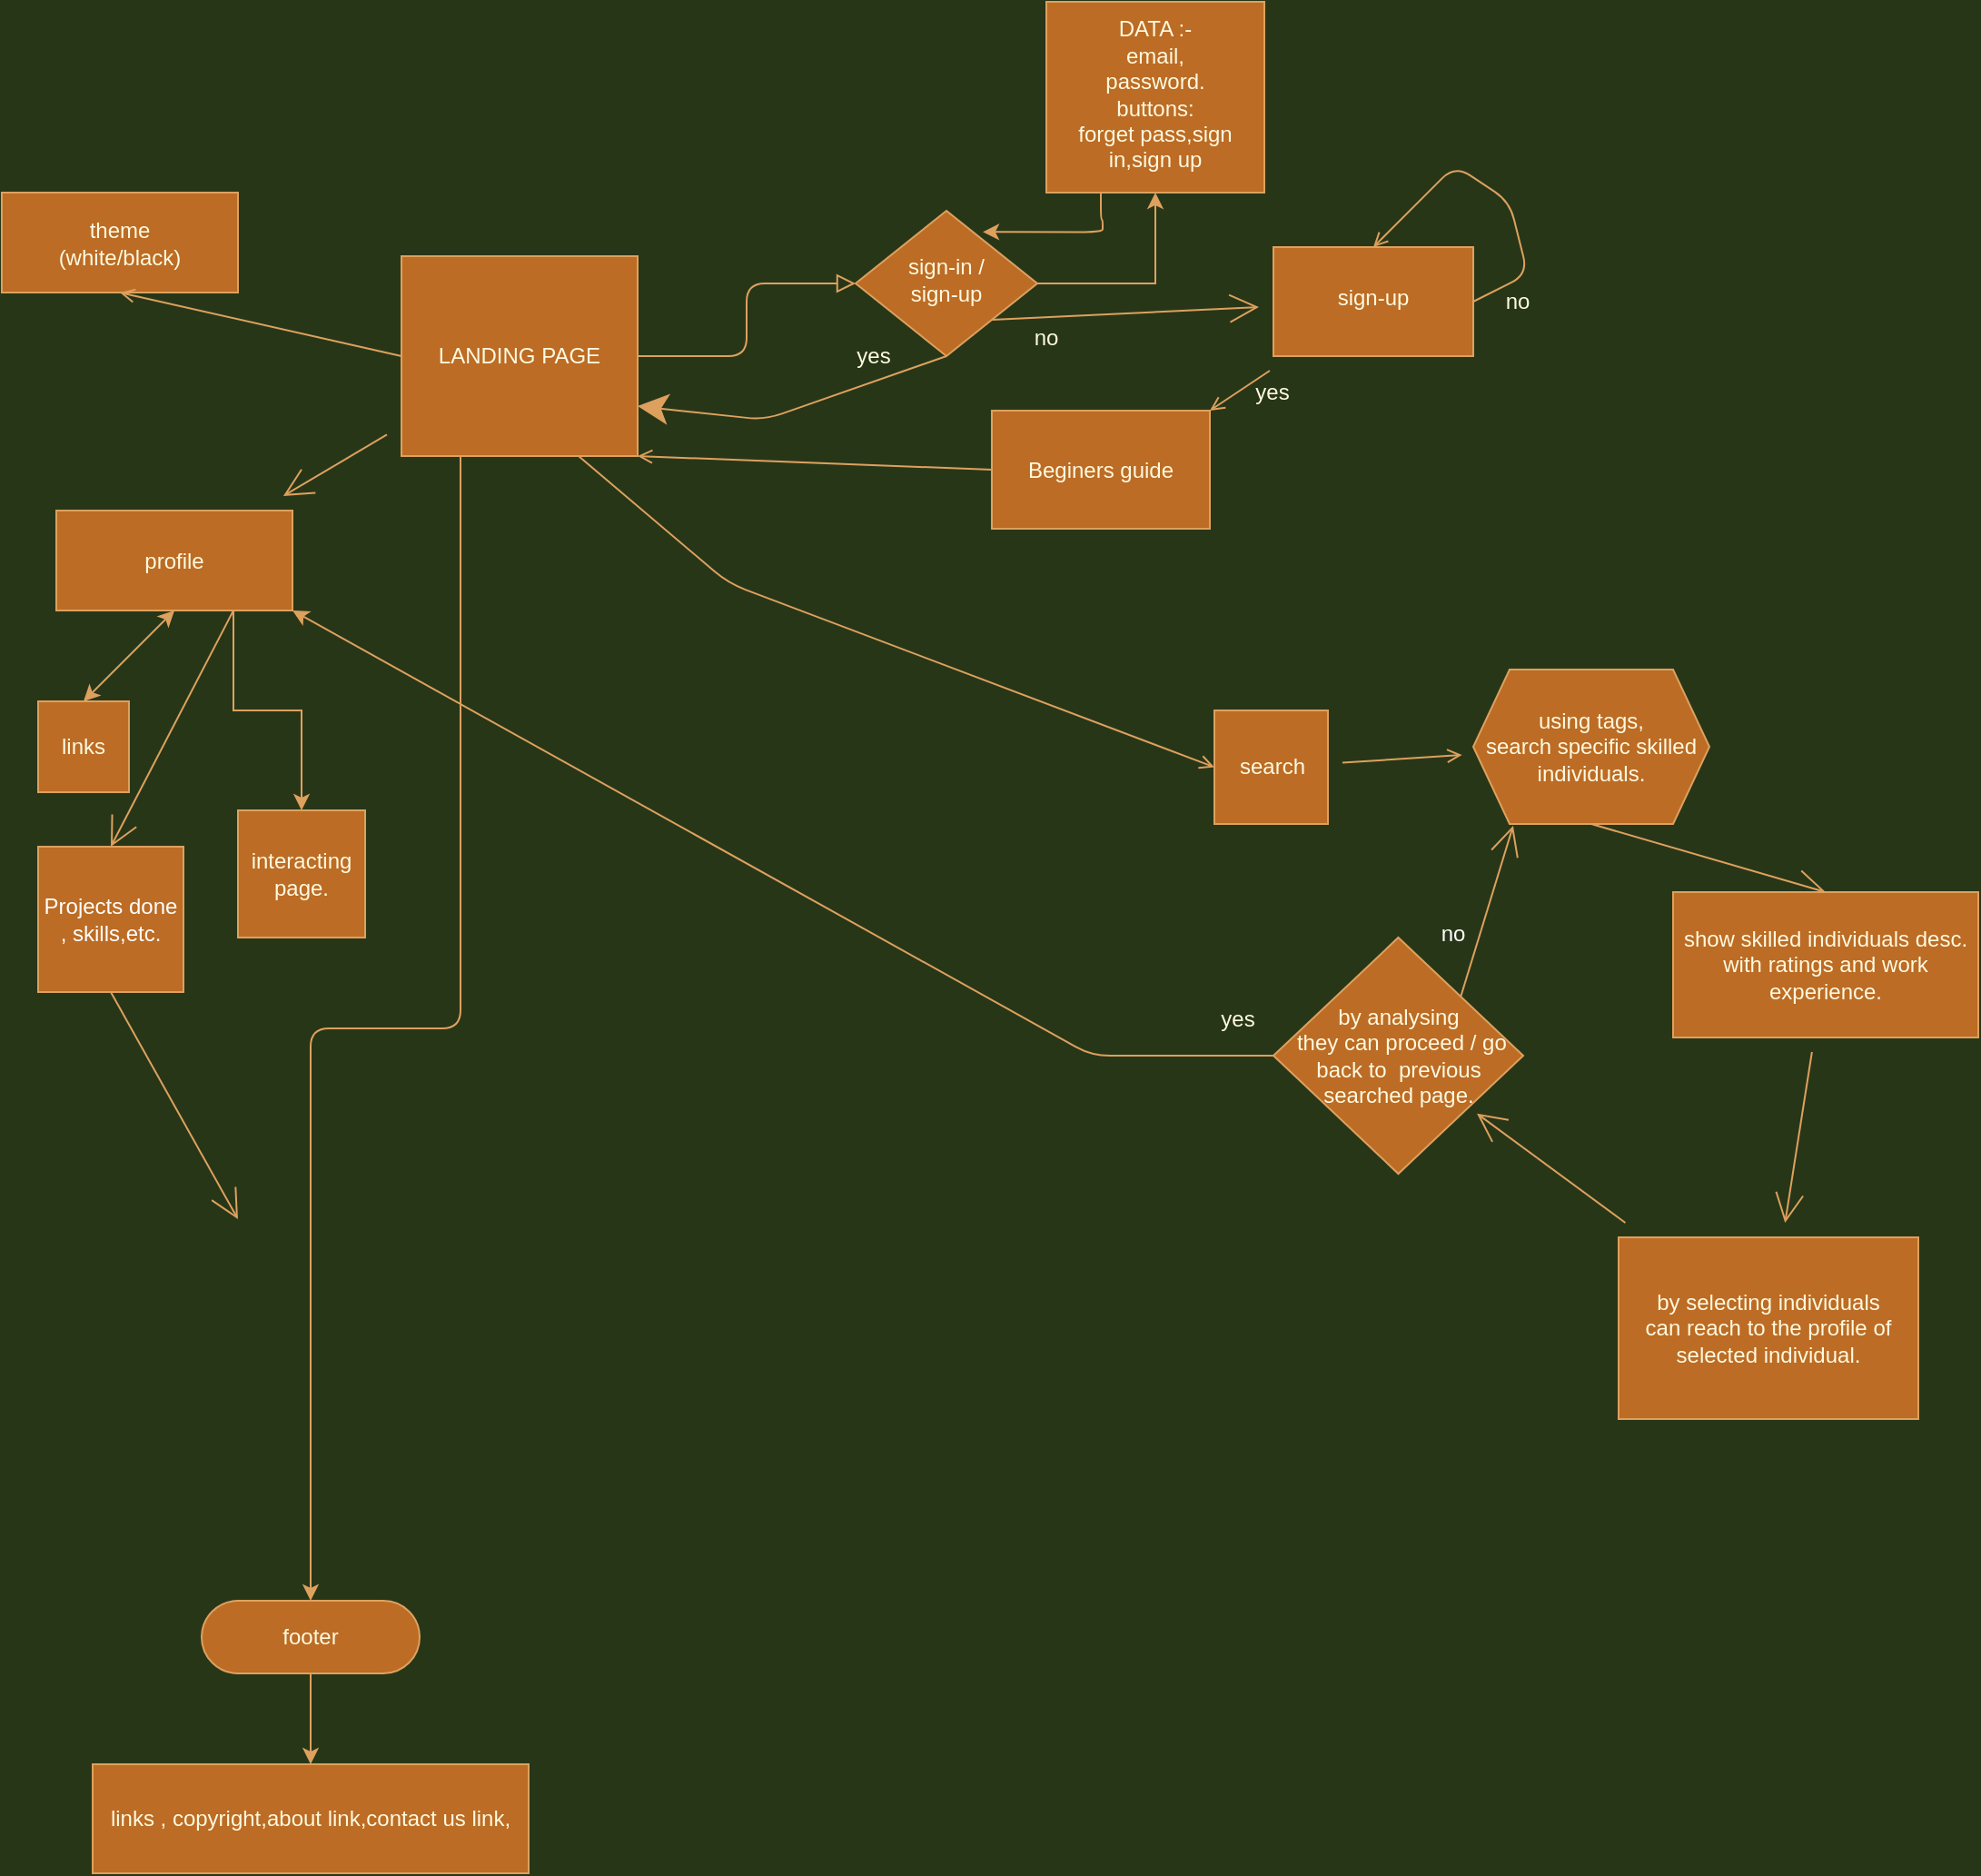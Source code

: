 <mxfile version="15.3.7" type="github">
  <diagram id="C5RBs43oDa-KdzZeNtuy" name="Page-1">
    <mxGraphModel dx="1736" dy="964" grid="1" gridSize="10" guides="1" tooltips="1" connect="1" arrows="1" fold="1" page="1" pageScale="1" pageWidth="1169" pageHeight="1654" background="#283618" math="0" shadow="0">
      <root>
        <mxCell id="WIyWlLk6GJQsqaUBKTNV-0" />
        <mxCell id="WIyWlLk6GJQsqaUBKTNV-1" parent="WIyWlLk6GJQsqaUBKTNV-0" />
        <mxCell id="LcvHuHoWbDxBW1VOArnz-20" value="theme&lt;br&gt;(white/black)" style="whiteSpace=wrap;html=1;hachureGap=4;pointerEvents=0;fontColor=#FEFAE0;strokeColor=#DDA15E;fillColor=#BC6C25;arcSize=50;" parent="WIyWlLk6GJQsqaUBKTNV-1" vertex="1">
          <mxGeometry x="10" y="305" width="130" height="55" as="geometry" />
        </mxCell>
        <mxCell id="LcvHuHoWbDxBW1VOArnz-49" style="edgeStyle=none;orthogonalLoop=1;jettySize=auto;html=1;fontColor=#FEFAE0;endArrow=open;sourcePerimeterSpacing=8;targetPerimeterSpacing=8;strokeColor=#DDA15E;fillColor=#BC6C25;entryX=0;entryY=0.5;entryDx=0;entryDy=0;exitX=0.75;exitY=1;exitDx=0;exitDy=0;labelBackgroundColor=#283618;" parent="WIyWlLk6GJQsqaUBKTNV-1" source="LcvHuHoWbDxBW1VOArnz-36" target="LcvHuHoWbDxBW1VOArnz-25" edge="1">
          <mxGeometry relative="1" as="geometry">
            <mxPoint x="460" y="590" as="sourcePoint" />
            <mxPoint x="500" y="580" as="targetPoint" />
            <Array as="points">
              <mxPoint x="410" y="520" />
            </Array>
          </mxGeometry>
        </mxCell>
        <mxCell id="LcvHuHoWbDxBW1VOArnz-51" value="" style="edgeStyle=none;orthogonalLoop=1;jettySize=auto;html=1;fontColor=#FEFAE0;endArrow=open;sourcePerimeterSpacing=8;targetPerimeterSpacing=8;strokeColor=#DDA15E;fillColor=#BC6C25;labelBackgroundColor=#283618;" parent="WIyWlLk6GJQsqaUBKTNV-1" source="LcvHuHoWbDxBW1VOArnz-25" target="LcvHuHoWbDxBW1VOArnz-50" edge="1">
          <mxGeometry relative="1" as="geometry" />
        </mxCell>
        <mxCell id="LcvHuHoWbDxBW1VOArnz-25" value="search" style="whiteSpace=wrap;html=1;aspect=fixed;hachureGap=4;pointerEvents=0;fontColor=#FEFAE0;strokeColor=#DDA15E;fillColor=#BC6C25;" parent="WIyWlLk6GJQsqaUBKTNV-1" vertex="1">
          <mxGeometry x="677.5" y="590" width="62.5" height="62.5" as="geometry" />
        </mxCell>
        <mxCell id="LcvHuHoWbDxBW1VOArnz-29" value="" style="html=1;jettySize=auto;orthogonalLoop=1;fontSize=11;endArrow=block;endFill=0;endSize=8;strokeWidth=1;shadow=0;labelBackgroundColor=none;edgeStyle=orthogonalEdgeStyle;strokeColor=#DDA15E;fontColor=#FEFAE0;exitX=1;exitY=0.5;exitDx=0;exitDy=0;" parent="WIyWlLk6GJQsqaUBKTNV-1" source="LcvHuHoWbDxBW1VOArnz-36" target="LcvHuHoWbDxBW1VOArnz-31" edge="1">
          <mxGeometry relative="1" as="geometry">
            <mxPoint x="320" y="395" as="sourcePoint" />
          </mxGeometry>
        </mxCell>
        <mxCell id="LcvHuHoWbDxBW1VOArnz-30" value="" style="edgeStyle=none;orthogonalLoop=1;jettySize=auto;html=1;fontColor=#FEFAE0;endArrow=open;startSize=14;endSize=14;sourcePerimeterSpacing=8;targetPerimeterSpacing=8;strokeColor=#DDA15E;fillColor=#BC6C25;labelBackgroundColor=#283618;exitX=1;exitY=1;exitDx=0;exitDy=0;" parent="WIyWlLk6GJQsqaUBKTNV-1" source="LcvHuHoWbDxBW1VOArnz-31" target="LcvHuHoWbDxBW1VOArnz-34" edge="1">
          <mxGeometry relative="1" as="geometry" />
        </mxCell>
        <mxCell id="eBmody1IOq-LgtZGV7bU-10" value="" style="edgeStyle=orthogonalEdgeStyle;rounded=0;orthogonalLoop=1;jettySize=auto;html=1;startSize=30;strokeColor=#DDA15E;labelBackgroundColor=#283618;fontColor=#FEFAE0;" edge="1" parent="WIyWlLk6GJQsqaUBKTNV-1" source="LcvHuHoWbDxBW1VOArnz-31" target="eBmody1IOq-LgtZGV7bU-9">
          <mxGeometry relative="1" as="geometry" />
        </mxCell>
        <mxCell id="LcvHuHoWbDxBW1VOArnz-31" value="sign-in /&lt;br&gt;sign-up&lt;br&gt;" style="rhombus;whiteSpace=wrap;html=1;shadow=0;fontFamily=Helvetica;fontSize=12;align=center;strokeWidth=1;spacing=6;spacingTop=-4;fillColor=#BC6C25;strokeColor=#DDA15E;fontColor=#FEFAE0;" parent="WIyWlLk6GJQsqaUBKTNV-1" vertex="1">
          <mxGeometry x="480" y="315" width="100" height="80" as="geometry" />
        </mxCell>
        <mxCell id="LcvHuHoWbDxBW1VOArnz-32" value="yes&lt;br&gt;" style="text;html=1;strokeColor=none;fillColor=none;align=center;verticalAlign=middle;whiteSpace=wrap;hachureGap=4;pointerEvents=0;fontColor=#FEFAE0;" parent="WIyWlLk6GJQsqaUBKTNV-1" vertex="1">
          <mxGeometry x="470" y="385" width="40" height="20" as="geometry" />
        </mxCell>
        <mxCell id="LcvHuHoWbDxBW1VOArnz-33" value="" style="edgeStyle=none;orthogonalLoop=1;jettySize=auto;html=1;fontColor=#FEFAE0;endArrow=open;sourcePerimeterSpacing=8;targetPerimeterSpacing=8;strokeColor=#DDA15E;fillColor=#BC6C25;entryX=1;entryY=0;entryDx=0;entryDy=0;labelBackgroundColor=#283618;" parent="WIyWlLk6GJQsqaUBKTNV-1" source="LcvHuHoWbDxBW1VOArnz-34" target="LcvHuHoWbDxBW1VOArnz-52" edge="1">
          <mxGeometry relative="1" as="geometry">
            <mxPoint x="530" y="510" as="targetPoint" />
          </mxGeometry>
        </mxCell>
        <mxCell id="LcvHuHoWbDxBW1VOArnz-45" value="" style="edgeStyle=none;orthogonalLoop=1;jettySize=auto;html=1;fontColor=#FEFAE0;endArrow=open;sourcePerimeterSpacing=8;targetPerimeterSpacing=8;strokeColor=#DDA15E;fillColor=#BC6C25;entryX=0.5;entryY=0;entryDx=0;entryDy=0;exitX=1;exitY=0.5;exitDx=0;exitDy=0;labelBackgroundColor=#283618;" parent="WIyWlLk6GJQsqaUBKTNV-1" source="LcvHuHoWbDxBW1VOArnz-34" target="LcvHuHoWbDxBW1VOArnz-34" edge="1">
          <mxGeometry relative="1" as="geometry">
            <mxPoint x="718" y="360" as="targetPoint" />
            <Array as="points">
              <mxPoint x="850" y="350" />
              <mxPoint x="840" y="310" />
              <mxPoint x="810" y="290" />
            </Array>
          </mxGeometry>
        </mxCell>
        <mxCell id="LcvHuHoWbDxBW1VOArnz-34" value="sign-up" style="whiteSpace=wrap;html=1;shadow=0;fontColor=#FEFAE0;strokeColor=#DDA15E;strokeWidth=1;fillColor=#BC6C25;spacing=6;spacingTop=-4;" parent="WIyWlLk6GJQsqaUBKTNV-1" vertex="1">
          <mxGeometry x="710" y="335" width="110" height="60" as="geometry" />
        </mxCell>
        <mxCell id="LcvHuHoWbDxBW1VOArnz-35" value="" style="edgeStyle=none;orthogonalLoop=1;jettySize=auto;html=1;fontColor=#FEFAE0;endArrow=open;startSize=14;endSize=14;sourcePerimeterSpacing=8;targetPerimeterSpacing=8;strokeColor=#DDA15E;fillColor=#BC6C25;labelBackgroundColor=#283618;" parent="WIyWlLk6GJQsqaUBKTNV-1" source="LcvHuHoWbDxBW1VOArnz-36" target="LcvHuHoWbDxBW1VOArnz-40" edge="1">
          <mxGeometry relative="1" as="geometry" />
        </mxCell>
        <mxCell id="LcvHuHoWbDxBW1VOArnz-46" style="edgeStyle=none;orthogonalLoop=1;jettySize=auto;html=1;exitX=0;exitY=0.5;exitDx=0;exitDy=0;fontColor=#FEFAE0;endArrow=open;sourcePerimeterSpacing=8;targetPerimeterSpacing=8;strokeColor=#DDA15E;fillColor=#BC6C25;entryX=0.5;entryY=1;entryDx=0;entryDy=0;labelBackgroundColor=#283618;" parent="WIyWlLk6GJQsqaUBKTNV-1" source="LcvHuHoWbDxBW1VOArnz-36" target="LcvHuHoWbDxBW1VOArnz-20" edge="1">
          <mxGeometry relative="1" as="geometry">
            <mxPoint x="275" y="310" as="targetPoint" />
          </mxGeometry>
        </mxCell>
        <mxCell id="LcvHuHoWbDxBW1VOArnz-53" style="edgeStyle=none;orthogonalLoop=1;jettySize=auto;html=1;exitX=0;exitY=0.5;exitDx=0;exitDy=0;fontColor=#FEFAE0;endArrow=open;sourcePerimeterSpacing=8;targetPerimeterSpacing=8;strokeColor=#DDA15E;fillColor=#BC6C25;entryX=1;entryY=1;entryDx=0;entryDy=0;labelBackgroundColor=#283618;" parent="WIyWlLk6GJQsqaUBKTNV-1" source="LcvHuHoWbDxBW1VOArnz-52" target="LcvHuHoWbDxBW1VOArnz-36" edge="1">
          <mxGeometry relative="1" as="geometry">
            <mxPoint x="380" y="500" as="targetPoint" />
          </mxGeometry>
        </mxCell>
        <mxCell id="eBmody1IOq-LgtZGV7bU-22" style="edgeStyle=orthogonalEdgeStyle;curved=0;rounded=1;sketch=0;orthogonalLoop=1;jettySize=auto;html=1;exitX=0.25;exitY=1;exitDx=0;exitDy=0;fontColor=#FEFAE0;strokeColor=#DDA15E;fillColor=#BC6C25;entryX=0.5;entryY=0;entryDx=0;entryDy=0;" edge="1" parent="WIyWlLk6GJQsqaUBKTNV-1" source="LcvHuHoWbDxBW1VOArnz-36" target="eBmody1IOq-LgtZGV7bU-23">
          <mxGeometry relative="1" as="geometry">
            <mxPoint x="320" y="710" as="targetPoint" />
          </mxGeometry>
        </mxCell>
        <mxCell id="LcvHuHoWbDxBW1VOArnz-36" value="LANDING PAGE" style="whiteSpace=wrap;html=1;hachureGap=4;pointerEvents=0;fontColor=#FEFAE0;strokeColor=#DDA15E;fillColor=#BC6C25;" parent="WIyWlLk6GJQsqaUBKTNV-1" vertex="1">
          <mxGeometry x="230" y="340" width="130" height="110" as="geometry" />
        </mxCell>
        <mxCell id="LcvHuHoWbDxBW1VOArnz-37" value="no&lt;br&gt;" style="text;html=1;strokeColor=none;fillColor=none;align=center;verticalAlign=middle;whiteSpace=wrap;hachureGap=4;pointerEvents=0;fontColor=#FEFAE0;" parent="WIyWlLk6GJQsqaUBKTNV-1" vertex="1">
          <mxGeometry x="565" y="375" width="40" height="20" as="geometry" />
        </mxCell>
        <mxCell id="LcvHuHoWbDxBW1VOArnz-38" value="yes&lt;br&gt;" style="text;html=1;align=center;verticalAlign=middle;resizable=0;points=[];autosize=1;strokeColor=none;fillColor=none;fontColor=#FEFAE0;" parent="WIyWlLk6GJQsqaUBKTNV-1" vertex="1">
          <mxGeometry x="693.75" y="405" width="30" height="20" as="geometry" />
        </mxCell>
        <mxCell id="LcvHuHoWbDxBW1VOArnz-39" value="no&lt;br&gt;" style="text;html=1;align=center;verticalAlign=middle;resizable=0;points=[];autosize=1;strokeColor=none;fillColor=none;fontColor=#FEFAE0;" parent="WIyWlLk6GJQsqaUBKTNV-1" vertex="1">
          <mxGeometry x="829" y="355" width="30" height="20" as="geometry" />
        </mxCell>
        <mxCell id="8aZUzSBgcshO3j6YFhV9-7" style="edgeStyle=none;orthogonalLoop=1;jettySize=auto;html=1;exitX=0.75;exitY=1;exitDx=0;exitDy=0;endArrow=open;startSize=14;endSize=14;sourcePerimeterSpacing=8;targetPerimeterSpacing=8;strokeColor=#DDA15E;entryX=0.5;entryY=0;entryDx=0;entryDy=0;fontColor=#FEFAE0;labelBackgroundColor=#283618;" parent="WIyWlLk6GJQsqaUBKTNV-1" source="LcvHuHoWbDxBW1VOArnz-40" target="8aZUzSBgcshO3j6YFhV9-8" edge="1">
          <mxGeometry relative="1" as="geometry">
            <mxPoint x="160" y="580" as="targetPoint" />
          </mxGeometry>
        </mxCell>
        <mxCell id="eBmody1IOq-LgtZGV7bU-16" style="edgeStyle=orthogonalEdgeStyle;rounded=0;orthogonalLoop=1;jettySize=auto;html=1;exitX=0.75;exitY=1;exitDx=0;exitDy=0;startSize=30;strokeColor=#DDA15E;labelBackgroundColor=#283618;fontColor=#FEFAE0;" edge="1" parent="WIyWlLk6GJQsqaUBKTNV-1" source="LcvHuHoWbDxBW1VOArnz-40" target="8aZUzSBgcshO3j6YFhV9-5">
          <mxGeometry relative="1" as="geometry">
            <mxPoint x="160" y="670" as="targetPoint" />
          </mxGeometry>
        </mxCell>
        <mxCell id="LcvHuHoWbDxBW1VOArnz-40" value="profile&lt;br&gt;" style="whiteSpace=wrap;html=1;hachureGap=4;pointerEvents=0;fontColor=#FEFAE0;strokeColor=#DDA15E;fillColor=#BC6C25;arcSize=50;" parent="WIyWlLk6GJQsqaUBKTNV-1" vertex="1">
          <mxGeometry x="40" y="480" width="130" height="55" as="geometry" />
        </mxCell>
        <mxCell id="LcvHuHoWbDxBW1VOArnz-41" value="" style="endArrow=classic;html=1;fontColor=#FEFAE0;startSize=14;endSize=14;sourcePerimeterSpacing=8;targetPerimeterSpacing=8;strokeColor=#DDA15E;fillColor=#BC6C25;exitX=0.5;exitY=1;exitDx=0;exitDy=0;entryX=1;entryY=0.75;entryDx=0;entryDy=0;labelBackgroundColor=#283618;" parent="WIyWlLk6GJQsqaUBKTNV-1" source="LcvHuHoWbDxBW1VOArnz-31" target="LcvHuHoWbDxBW1VOArnz-36" edge="1">
          <mxGeometry width="50" height="50" relative="1" as="geometry">
            <mxPoint x="430" y="505" as="sourcePoint" />
            <mxPoint x="480" y="455" as="targetPoint" />
            <Array as="points">
              <mxPoint x="430" y="430" />
            </Array>
          </mxGeometry>
        </mxCell>
        <mxCell id="LcvHuHoWbDxBW1VOArnz-42" value="links" style="whiteSpace=wrap;html=1;aspect=fixed;hachureGap=4;pointerEvents=0;fontColor=#FEFAE0;strokeColor=#DDA15E;fillColor=#BC6C25;" parent="WIyWlLk6GJQsqaUBKTNV-1" vertex="1">
          <mxGeometry x="30" y="585" width="50" height="50" as="geometry" />
        </mxCell>
        <mxCell id="LcvHuHoWbDxBW1VOArnz-43" value="" style="endArrow=classic;startArrow=classic;html=1;fontColor=#FEFAE0;sourcePerimeterSpacing=8;targetPerimeterSpacing=8;strokeColor=#DDA15E;fillColor=#BC6C25;exitX=0.5;exitY=0;exitDx=0;exitDy=0;entryX=0.5;entryY=1;entryDx=0;entryDy=0;labelBackgroundColor=#283618;" parent="WIyWlLk6GJQsqaUBKTNV-1" source="LcvHuHoWbDxBW1VOArnz-42" target="LcvHuHoWbDxBW1VOArnz-40" edge="1">
          <mxGeometry width="50" height="50" relative="1" as="geometry">
            <mxPoint x="430" y="605" as="sourcePoint" />
            <mxPoint x="125" y="530" as="targetPoint" />
          </mxGeometry>
        </mxCell>
        <mxCell id="8aZUzSBgcshO3j6YFhV9-0" style="edgeStyle=none;orthogonalLoop=1;jettySize=auto;html=1;exitX=0.5;exitY=1;exitDx=0;exitDy=0;entryX=0.5;entryY=0;entryDx=0;entryDy=0;endArrow=open;startSize=14;endSize=14;sourcePerimeterSpacing=8;targetPerimeterSpacing=8;fillColor=#BC6C25;strokeColor=#DDA15E;fontColor=#FEFAE0;labelBackgroundColor=#283618;" parent="WIyWlLk6GJQsqaUBKTNV-1" source="LcvHuHoWbDxBW1VOArnz-50" target="LcvHuHoWbDxBW1VOArnz-55" edge="1">
          <mxGeometry relative="1" as="geometry" />
        </mxCell>
        <mxCell id="LcvHuHoWbDxBW1VOArnz-50" value="using tags,&lt;br&gt;search specific skilled&lt;br&gt;individuals." style="shape=hexagon;perimeter=hexagonPerimeter2;whiteSpace=wrap;html=1;fixedSize=1;fontColor=#FEFAE0;strokeColor=#DDA15E;fillColor=#BC6C25;hachureGap=4;" parent="WIyWlLk6GJQsqaUBKTNV-1" vertex="1">
          <mxGeometry x="820" y="567.5" width="130" height="85" as="geometry" />
        </mxCell>
        <mxCell id="LcvHuHoWbDxBW1VOArnz-52" value="Beginers guide" style="whiteSpace=wrap;html=1;hachureGap=4;pointerEvents=0;fontColor=#FEFAE0;strokeColor=#DDA15E;fillColor=#BC6C25;arcSize=0;" parent="WIyWlLk6GJQsqaUBKTNV-1" vertex="1">
          <mxGeometry x="555" y="425" width="120" height="65" as="geometry" />
        </mxCell>
        <mxCell id="8aZUzSBgcshO3j6YFhV9-2" value="" style="edgeStyle=none;orthogonalLoop=1;jettySize=auto;html=1;endArrow=open;startSize=14;endSize=14;sourcePerimeterSpacing=8;targetPerimeterSpacing=8;strokeColor=#DDA15E;fontColor=#FEFAE0;labelBackgroundColor=#283618;" parent="WIyWlLk6GJQsqaUBKTNV-1" source="LcvHuHoWbDxBW1VOArnz-55" target="8aZUzSBgcshO3j6YFhV9-1" edge="1">
          <mxGeometry relative="1" as="geometry" />
        </mxCell>
        <mxCell id="LcvHuHoWbDxBW1VOArnz-55" value="show skilled individuals desc.&lt;br&gt;with ratings and work experience." style="whiteSpace=wrap;html=1;hachureGap=4;pointerEvents=0;fontColor=#FEFAE0;strokeColor=#DDA15E;fillColor=#BC6C25;arcSize=50;" parent="WIyWlLk6GJQsqaUBKTNV-1" vertex="1">
          <mxGeometry x="930" y="690" width="168" height="80" as="geometry" />
        </mxCell>
        <mxCell id="8aZUzSBgcshO3j6YFhV9-4" value="" style="edgeStyle=none;orthogonalLoop=1;jettySize=auto;html=1;endArrow=open;startSize=14;endSize=14;sourcePerimeterSpacing=8;targetPerimeterSpacing=8;strokeColor=#DDA15E;fontColor=#FEFAE0;labelBackgroundColor=#283618;" parent="WIyWlLk6GJQsqaUBKTNV-1" source="8aZUzSBgcshO3j6YFhV9-1" target="8aZUzSBgcshO3j6YFhV9-3" edge="1">
          <mxGeometry relative="1" as="geometry" />
        </mxCell>
        <mxCell id="8aZUzSBgcshO3j6YFhV9-1" value="by selecting individuals&lt;br&gt;can reach to the profile of selected individual." style="whiteSpace=wrap;html=1;fontColor=#FEFAE0;strokeColor=#DDA15E;fillColor=#BC6C25;arcSize=50;hachureGap=4;" parent="WIyWlLk6GJQsqaUBKTNV-1" vertex="1">
          <mxGeometry x="900" y="880" width="165" height="100" as="geometry" />
        </mxCell>
        <mxCell id="8aZUzSBgcshO3j6YFhV9-9" style="edgeStyle=none;orthogonalLoop=1;jettySize=auto;html=1;exitX=1;exitY=0;exitDx=0;exitDy=0;entryX=0.169;entryY=1.012;entryDx=0;entryDy=0;entryPerimeter=0;endArrow=open;startSize=14;endSize=14;sourcePerimeterSpacing=8;targetPerimeterSpacing=8;strokeColor=#DDA15E;fontColor=#FEFAE0;labelBackgroundColor=#283618;" parent="WIyWlLk6GJQsqaUBKTNV-1" source="8aZUzSBgcshO3j6YFhV9-3" target="LcvHuHoWbDxBW1VOArnz-50" edge="1">
          <mxGeometry relative="1" as="geometry" />
        </mxCell>
        <mxCell id="8aZUzSBgcshO3j6YFhV9-3" value="by analysing&lt;br&gt;&amp;nbsp;they can proceed / go back to&amp;nbsp; previous&lt;br&gt;searched&amp;nbsp;page." style="rhombus;whiteSpace=wrap;html=1;fontColor=#FEFAE0;strokeColor=#DDA15E;fillColor=#BC6C25;arcSize=0;hachureGap=4;" parent="WIyWlLk6GJQsqaUBKTNV-1" vertex="1">
          <mxGeometry x="710" y="715" width="137.5" height="130" as="geometry" />
        </mxCell>
        <mxCell id="8aZUzSBgcshO3j6YFhV9-5" value="interacting page." style="whiteSpace=wrap;html=1;aspect=fixed;hachureGap=4;pointerEvents=0;fillColor=#BC6C25;strokeColor=#DDA15E;fontColor=#FEFAE0;" parent="WIyWlLk6GJQsqaUBKTNV-1" vertex="1">
          <mxGeometry x="140" y="645" width="70" height="70" as="geometry" />
        </mxCell>
        <mxCell id="8aZUzSBgcshO3j6YFhV9-13" style="edgeStyle=none;orthogonalLoop=1;jettySize=auto;html=1;exitX=0.5;exitY=1;exitDx=0;exitDy=0;endArrow=open;startSize=14;endSize=14;sourcePerimeterSpacing=8;targetPerimeterSpacing=8;strokeColor=#DDA15E;fontColor=#FEFAE0;labelBackgroundColor=#283618;" parent="WIyWlLk6GJQsqaUBKTNV-1" source="8aZUzSBgcshO3j6YFhV9-8" edge="1">
          <mxGeometry relative="1" as="geometry">
            <mxPoint x="140" y="870" as="targetPoint" />
          </mxGeometry>
        </mxCell>
        <mxCell id="8aZUzSBgcshO3j6YFhV9-8" value="&lt;font color=&quot;#ffffff&quot;&gt;Projects done&lt;br&gt;, skills,etc.&lt;br&gt;&lt;/font&gt;" style="whiteSpace=wrap;html=1;aspect=fixed;hachureGap=4;pointerEvents=0;strokeColor=#DDA15E;fillColor=#BC6C25;fontColor=#FEFAE0;" parent="WIyWlLk6GJQsqaUBKTNV-1" vertex="1">
          <mxGeometry x="30" y="665" width="80" height="80" as="geometry" />
        </mxCell>
        <mxCell id="8aZUzSBgcshO3j6YFhV9-18" value="&lt;font color=&quot;#ffffff&quot;&gt;no&lt;br&gt;&lt;br&gt;&lt;/font&gt;" style="text;html=1;align=center;verticalAlign=middle;whiteSpace=wrap;hachureGap=4;pointerEvents=0;fontColor=#FEFAE0;" parent="WIyWlLk6GJQsqaUBKTNV-1" vertex="1">
          <mxGeometry x="789" y="710" width="40" height="20" as="geometry" />
        </mxCell>
        <mxCell id="eBmody1IOq-LgtZGV7bU-33" style="edgeStyle=orthogonalEdgeStyle;curved=0;rounded=1;sketch=0;orthogonalLoop=1;jettySize=auto;html=1;exitX=0.25;exitY=1;exitDx=0;exitDy=0;fontColor=#FEFAE0;strokeColor=#DDA15E;fillColor=#BC6C25;entryX=0.7;entryY=0.146;entryDx=0;entryDy=0;entryPerimeter=0;" edge="1" parent="WIyWlLk6GJQsqaUBKTNV-1" source="eBmody1IOq-LgtZGV7bU-9" target="LcvHuHoWbDxBW1VOArnz-31">
          <mxGeometry relative="1" as="geometry">
            <mxPoint x="600" y="340" as="targetPoint" />
            <Array as="points">
              <mxPoint x="615" y="320" />
              <mxPoint x="616" y="327" />
            </Array>
          </mxGeometry>
        </mxCell>
        <mxCell id="eBmody1IOq-LgtZGV7bU-9" value="&lt;span&gt;DATA :-&lt;/span&gt;&lt;br&gt;&lt;span&gt;email,&lt;/span&gt;&lt;br&gt;&lt;span&gt;password.&lt;/span&gt;&lt;br&gt;&lt;span&gt;buttons:&lt;/span&gt;&lt;br&gt;&lt;span&gt;forget pass,sign in,sign up&lt;/span&gt;" style="whiteSpace=wrap;html=1;shadow=0;fontColor=#FEFAE0;strokeColor=#DDA15E;strokeWidth=1;fillColor=#BC6C25;spacing=6;spacingTop=-4;" vertex="1" parent="WIyWlLk6GJQsqaUBKTNV-1">
          <mxGeometry x="585" y="200" width="120" height="105" as="geometry" />
        </mxCell>
        <mxCell id="eBmody1IOq-LgtZGV7bU-14" value="" style="endArrow=classic;html=1;startSize=30;strokeColor=#DDA15E;entryX=1;entryY=1;entryDx=0;entryDy=0;exitX=0;exitY=0.5;exitDx=0;exitDy=0;labelBackgroundColor=#283618;fontColor=#FEFAE0;" edge="1" parent="WIyWlLk6GJQsqaUBKTNV-1" source="8aZUzSBgcshO3j6YFhV9-3" target="LcvHuHoWbDxBW1VOArnz-40">
          <mxGeometry width="50" height="50" relative="1" as="geometry">
            <mxPoint x="470" y="860" as="sourcePoint" />
            <mxPoint x="160" y="570" as="targetPoint" />
            <Array as="points">
              <mxPoint x="610" y="780" />
            </Array>
          </mxGeometry>
        </mxCell>
        <mxCell id="eBmody1IOq-LgtZGV7bU-25" value="" style="edgeStyle=orthogonalEdgeStyle;curved=0;rounded=1;sketch=0;orthogonalLoop=1;jettySize=auto;html=1;fontColor=#FEFAE0;strokeColor=#DDA15E;fillColor=#BC6C25;" edge="1" parent="WIyWlLk6GJQsqaUBKTNV-1" source="eBmody1IOq-LgtZGV7bU-23" target="eBmody1IOq-LgtZGV7bU-24">
          <mxGeometry relative="1" as="geometry" />
        </mxCell>
        <mxCell id="eBmody1IOq-LgtZGV7bU-23" value="footer" style="rounded=1;whiteSpace=wrap;html=1;sketch=0;fontColor=#FEFAE0;strokeColor=#DDA15E;fillColor=#BC6C25;arcSize=50;" vertex="1" parent="WIyWlLk6GJQsqaUBKTNV-1">
          <mxGeometry x="120" y="1080" width="120" height="40" as="geometry" />
        </mxCell>
        <mxCell id="eBmody1IOq-LgtZGV7bU-24" value="links , copyright,about link,contact us link," style="rounded=1;whiteSpace=wrap;html=1;sketch=0;fontColor=#FEFAE0;strokeColor=#DDA15E;fillColor=#BC6C25;arcSize=0;" vertex="1" parent="WIyWlLk6GJQsqaUBKTNV-1">
          <mxGeometry x="60" y="1170" width="240" height="60" as="geometry" />
        </mxCell>
        <mxCell id="eBmody1IOq-LgtZGV7bU-28" value="yes" style="text;html=1;align=center;verticalAlign=middle;resizable=0;points=[];autosize=1;strokeColor=none;fillColor=none;fontColor=#FEFAE0;" vertex="1" parent="WIyWlLk6GJQsqaUBKTNV-1">
          <mxGeometry x="675" y="750" width="30" height="20" as="geometry" />
        </mxCell>
      </root>
    </mxGraphModel>
  </diagram>
</mxfile>
